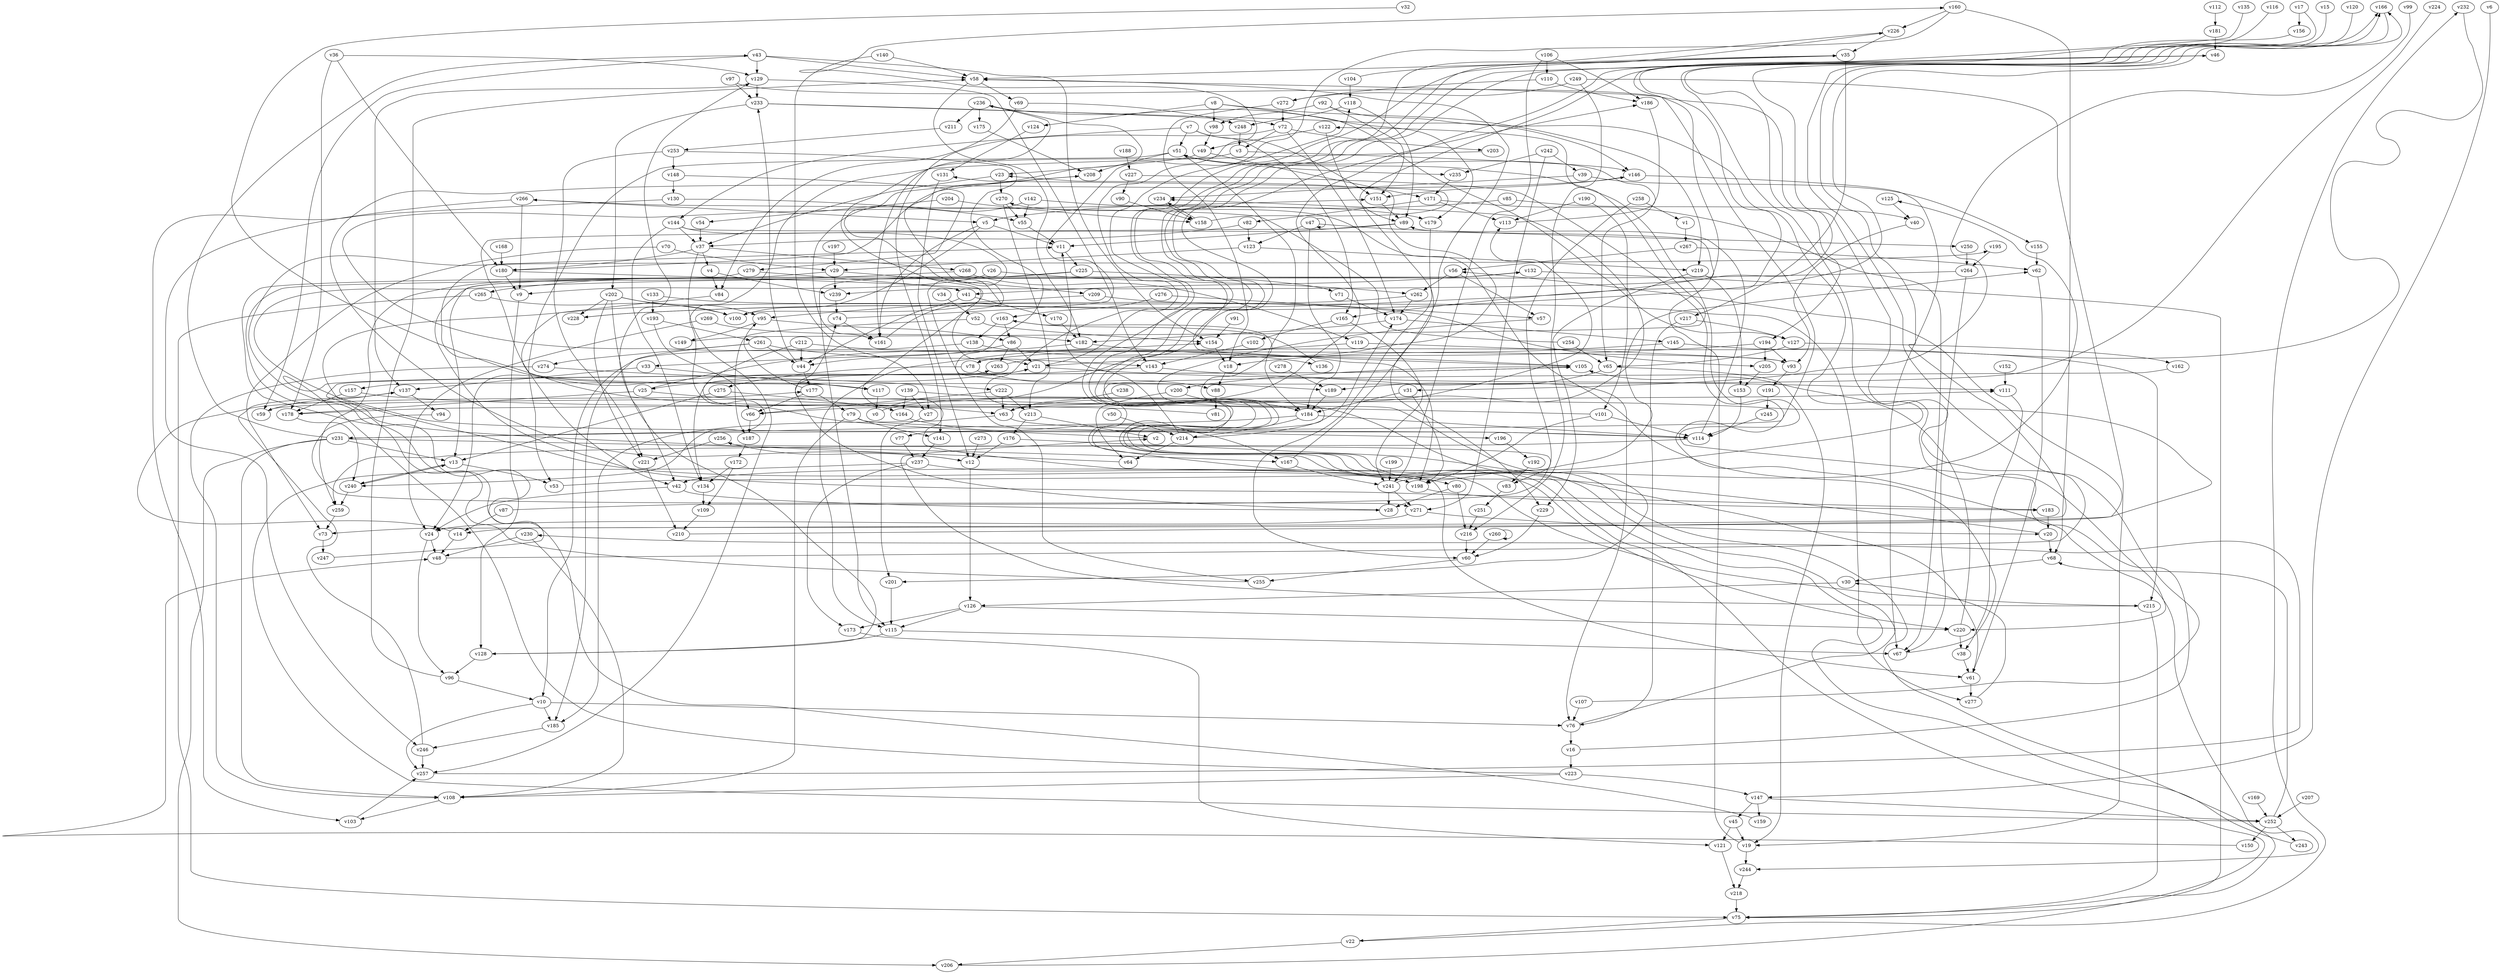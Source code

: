// Benchmark game 409 - 280 vertices
// time_bound: 107
// targets: v262
digraph G {
    v0 [name="v0", player=1];
    v1 [name="v1", player=0];
    v2 [name="v2", player=0];
    v3 [name="v3", player=1];
    v4 [name="v4", player=1];
    v5 [name="v5", player=0];
    v6 [name="v6", player=0];
    v7 [name="v7", player=1];
    v8 [name="v8", player=0];
    v9 [name="v9", player=0];
    v10 [name="v10", player=0];
    v11 [name="v11", player=1];
    v12 [name="v12", player=1];
    v13 [name="v13", player=0];
    v14 [name="v14", player=1];
    v15 [name="v15", player=0];
    v16 [name="v16", player=1];
    v17 [name="v17", player=1];
    v18 [name="v18", player=0];
    v19 [name="v19", player=0];
    v20 [name="v20", player=0];
    v21 [name="v21", player=1];
    v22 [name="v22", player=0];
    v23 [name="v23", player=1];
    v24 [name="v24", player=1];
    v25 [name="v25", player=1];
    v26 [name="v26", player=0];
    v27 [name="v27", player=0];
    v28 [name="v28", player=0];
    v29 [name="v29", player=1];
    v30 [name="v30", player=1];
    v31 [name="v31", player=1];
    v32 [name="v32", player=1];
    v33 [name="v33", player=1];
    v34 [name="v34", player=0];
    v35 [name="v35", player=0];
    v36 [name="v36", player=0];
    v37 [name="v37", player=0];
    v38 [name="v38", player=0];
    v39 [name="v39", player=1];
    v40 [name="v40", player=1];
    v41 [name="v41", player=1];
    v42 [name="v42", player=1];
    v43 [name="v43", player=0];
    v44 [name="v44", player=0];
    v45 [name="v45", player=1];
    v46 [name="v46", player=1];
    v47 [name="v47", player=1];
    v48 [name="v48", player=1];
    v49 [name="v49", player=1];
    v50 [name="v50", player=1];
    v51 [name="v51", player=1];
    v52 [name="v52", player=0];
    v53 [name="v53", player=0];
    v54 [name="v54", player=1];
    v55 [name="v55", player=1];
    v56 [name="v56", player=0];
    v57 [name="v57", player=0];
    v58 [name="v58", player=1];
    v59 [name="v59", player=0];
    v60 [name="v60", player=1];
    v61 [name="v61", player=1];
    v62 [name="v62", player=1];
    v63 [name="v63", player=1];
    v64 [name="v64", player=1];
    v65 [name="v65", player=0];
    v66 [name="v66", player=0];
    v67 [name="v67", player=1];
    v68 [name="v68", player=0];
    v69 [name="v69", player=0];
    v70 [name="v70", player=1];
    v71 [name="v71", player=1];
    v72 [name="v72", player=0];
    v73 [name="v73", player=1];
    v74 [name="v74", player=0];
    v75 [name="v75", player=0];
    v76 [name="v76", player=1];
    v77 [name="v77", player=0];
    v78 [name="v78", player=1];
    v79 [name="v79", player=1];
    v80 [name="v80", player=0];
    v81 [name="v81", player=0];
    v82 [name="v82", player=1];
    v83 [name="v83", player=0];
    v84 [name="v84", player=1];
    v85 [name="v85", player=1];
    v86 [name="v86", player=1];
    v87 [name="v87", player=1];
    v88 [name="v88", player=1];
    v89 [name="v89", player=0];
    v90 [name="v90", player=1];
    v91 [name="v91", player=0];
    v92 [name="v92", player=0];
    v93 [name="v93", player=1];
    v94 [name="v94", player=0];
    v95 [name="v95", player=1];
    v96 [name="v96", player=1];
    v97 [name="v97", player=1];
    v98 [name="v98", player=1];
    v99 [name="v99", player=0];
    v100 [name="v100", player=1];
    v101 [name="v101", player=0];
    v102 [name="v102", player=0];
    v103 [name="v103", player=1];
    v104 [name="v104", player=1];
    v105 [name="v105", player=1];
    v106 [name="v106", player=0];
    v107 [name="v107", player=0];
    v108 [name="v108", player=1];
    v109 [name="v109", player=1];
    v110 [name="v110", player=0];
    v111 [name="v111", player=1];
    v112 [name="v112", player=0];
    v113 [name="v113", player=1];
    v114 [name="v114", player=1];
    v115 [name="v115", player=1];
    v116 [name="v116", player=0];
    v117 [name="v117", player=1];
    v118 [name="v118", player=0];
    v119 [name="v119", player=1];
    v120 [name="v120", player=0];
    v121 [name="v121", player=1];
    v122 [name="v122", player=0];
    v123 [name="v123", player=0];
    v124 [name="v124", player=1];
    v125 [name="v125", player=1];
    v126 [name="v126", player=1];
    v127 [name="v127", player=0];
    v128 [name="v128", player=0];
    v129 [name="v129", player=1];
    v130 [name="v130", player=0];
    v131 [name="v131", player=0];
    v132 [name="v132", player=0];
    v133 [name="v133", player=1];
    v134 [name="v134", player=1];
    v135 [name="v135", player=0];
    v136 [name="v136", player=1];
    v137 [name="v137", player=0];
    v138 [name="v138", player=1];
    v139 [name="v139", player=1];
    v140 [name="v140", player=0];
    v141 [name="v141", player=0];
    v142 [name="v142", player=0];
    v143 [name="v143", player=0];
    v144 [name="v144", player=1];
    v145 [name="v145", player=0];
    v146 [name="v146", player=0];
    v147 [name="v147", player=0];
    v148 [name="v148", player=1];
    v149 [name="v149", player=1];
    v150 [name="v150", player=1];
    v151 [name="v151", player=1];
    v152 [name="v152", player=0];
    v153 [name="v153", player=1];
    v154 [name="v154", player=1];
    v155 [name="v155", player=0];
    v156 [name="v156", player=1];
    v157 [name="v157", player=0];
    v158 [name="v158", player=0];
    v159 [name="v159", player=1];
    v160 [name="v160", player=0];
    v161 [name="v161", player=1];
    v162 [name="v162", player=1];
    v163 [name="v163", player=1];
    v164 [name="v164", player=1];
    v165 [name="v165", player=0];
    v166 [name="v166", player=0];
    v167 [name="v167", player=0];
    v168 [name="v168", player=1];
    v169 [name="v169", player=1];
    v170 [name="v170", player=0];
    v171 [name="v171", player=1];
    v172 [name="v172", player=0];
    v173 [name="v173", player=1];
    v174 [name="v174", player=1];
    v175 [name="v175", player=1];
    v176 [name="v176", player=0];
    v177 [name="v177", player=1];
    v178 [name="v178", player=1];
    v179 [name="v179", player=1];
    v180 [name="v180", player=1];
    v181 [name="v181", player=0];
    v182 [name="v182", player=1];
    v183 [name="v183", player=0];
    v184 [name="v184", player=1];
    v185 [name="v185", player=0];
    v186 [name="v186", player=1];
    v187 [name="v187", player=1];
    v188 [name="v188", player=0];
    v189 [name="v189", player=0];
    v190 [name="v190", player=0];
    v191 [name="v191", player=1];
    v192 [name="v192", player=1];
    v193 [name="v193", player=0];
    v194 [name="v194", player=1];
    v195 [name="v195", player=0];
    v196 [name="v196", player=1];
    v197 [name="v197", player=0];
    v198 [name="v198", player=1];
    v199 [name="v199", player=1];
    v200 [name="v200", player=1];
    v201 [name="v201", player=0];
    v202 [name="v202", player=1];
    v203 [name="v203", player=0];
    v204 [name="v204", player=1];
    v205 [name="v205", player=1];
    v206 [name="v206", player=0];
    v207 [name="v207", player=1];
    v208 [name="v208", player=1];
    v209 [name="v209", player=1];
    v210 [name="v210", player=1];
    v211 [name="v211", player=1];
    v212 [name="v212", player=0];
    v213 [name="v213", player=0];
    v214 [name="v214", player=1];
    v215 [name="v215", player=0];
    v216 [name="v216", player=1];
    v217 [name="v217", player=0];
    v218 [name="v218", player=1];
    v219 [name="v219", player=1];
    v220 [name="v220", player=1];
    v221 [name="v221", player=1];
    v222 [name="v222", player=0];
    v223 [name="v223", player=1];
    v224 [name="v224", player=1];
    v225 [name="v225", player=1];
    v226 [name="v226", player=1];
    v227 [name="v227", player=1];
    v228 [name="v228", player=0];
    v229 [name="v229", player=0];
    v230 [name="v230", player=0];
    v231 [name="v231", player=1];
    v232 [name="v232", player=0];
    v233 [name="v233", player=1];
    v234 [name="v234", player=0];
    v235 [name="v235", player=1];
    v236 [name="v236", player=0];
    v237 [name="v237", player=1];
    v238 [name="v238", player=1];
    v239 [name="v239", player=0];
    v240 [name="v240", player=0];
    v241 [name="v241", player=1];
    v242 [name="v242", player=0];
    v243 [name="v243", player=0];
    v244 [name="v244", player=1];
    v245 [name="v245", player=0];
    v246 [name="v246", player=1];
    v247 [name="v247", player=0];
    v248 [name="v248", player=1];
    v249 [name="v249", player=0];
    v250 [name="v250", player=1];
    v251 [name="v251", player=1];
    v252 [name="v252", player=1];
    v253 [name="v253", player=1];
    v254 [name="v254", player=0];
    v255 [name="v255", player=1];
    v256 [name="v256", player=0];
    v257 [name="v257", player=0];
    v258 [name="v258", player=0];
    v259 [name="v259", player=0];
    v260 [name="v260", player=0];
    v261 [name="v261", player=0];
    v262 [name="v262", player=1, target=1];
    v263 [name="v263", player=0];
    v264 [name="v264", player=0];
    v265 [name="v265", player=0];
    v266 [name="v266", player=0];
    v267 [name="v267", player=1];
    v268 [name="v268", player=1];
    v269 [name="v269", player=0];
    v270 [name="v270", player=0];
    v271 [name="v271", player=0];
    v272 [name="v272", player=0];
    v273 [name="v273", player=0];
    v274 [name="v274", player=1];
    v275 [name="v275", player=0];
    v276 [name="v276", player=0];
    v277 [name="v277", player=1];
    v278 [name="v278", player=0];
    v279 [name="v279", player=1];

    v0 -> v113 [constraint="t mod 4 == 3"];
    v1 -> v267;
    v2 -> v21 [constraint="t < 5"];
    v3 -> v146;
    v4 -> v84;
    v5 -> v11;
    v6 -> v147 [constraint="t < 9"];
    v7 -> v151;
    v8 -> v127 [constraint="t < 7"];
    v9 -> v128;
    v10 -> v76;
    v11 -> v225;
    v12 -> v146 [constraint="t < 11"];
    v13 -> v53;
    v14 -> v177 [constraint="t >= 3"];
    v15 -> v220 [constraint="t < 10"];
    v16 -> v51 [constraint="t mod 5 == 3"];
    v17 -> v165 [constraint="t mod 5 == 2"];
    v18 -> v88;
    v19 -> v58;
    v20 -> v46 [constraint="t >= 5"];
    v21 -> v118 [constraint="t mod 3 == 0"];
    v22 -> v232 [constraint="t < 9"];
    v23 -> v37;
    v24 -> v48;
    v25 -> v154 [constraint="t mod 2 == 1"];
    v26 -> v262;
    v27 -> v201;
    v28 -> v263 [constraint="t >= 5"];
    v29 -> v259;
    v30 -> v126;
    v31 -> v198;
    v32 -> v117 [constraint="t mod 3 == 1"];
    v33 -> v117;
    v34 -> v52;
    v35 -> v58;
    v36 -> v129;
    v37 -> v4;
    v38 -> v61;
    v39 -> v155;
    v40 -> v93;
    v41 -> v44;
    v42 -> v24;
    v43 -> v154;
    v44 -> v233;
    v45 -> v19;
    v46 -> v178 [constraint="t >= 1"];
    v47 -> v123;
    v48 -> v166 [constraint="t < 7"];
    v49 -> v23;
    v50 -> v214;
    v51 -> v53;
    v52 -> v154;
    v53 -> v62 [constraint="t < 8"];
    v54 -> v37;
    v55 -> v11;
    v56 -> v262;
    v57 -> v75 [constraint="t mod 4 == 0"];
    v58 -> v182;
    v59 -> v234 [constraint="t < 6"];
    v60 -> v255;
    v61 -> v277;
    v62 -> v61;
    v63 -> v111 [constraint="t mod 2 == 0"];
    v64 -> v195 [constraint="t >= 3"];
    v65 -> v189;
    v66 -> v187;
    v67 -> v270 [constraint="t >= 2"];
    v68 -> v30;
    v69 -> v84;
    v70 -> v29;
    v71 -> v174;
    v72 -> v3;
    v73 -> v247;
    v74 -> v160 [constraint="t mod 4 == 0"];
    v75 -> v22;
    v76 -> v186 [constraint="t < 7"];
    v77 -> v237;
    v78 -> v275;
    v79 -> v196;
    v80 -> v28;
    v81 -> v11 [constraint="t >= 3"];
    v82 -> v37 [constraint="t < 7"];
    v83 -> v251;
    v84 -> v117 [constraint="t mod 3 == 0"];
    v85 -> v5;
    v86 -> v263;
    v87 -> v256 [constraint="t mod 5 == 2"];
    v88 -> v81;
    v89 -> v42 [constraint="t >= 4"];
    v90 -> v158;
    v91 -> v154;
    v92 -> v42 [constraint="t mod 3 == 0"];
    v93 -> v151 [constraint="t < 5"];
    v94 -> v271 [constraint="t mod 2 == 1"];
    v95 -> v149;
    v96 -> v58;
    v97 -> v228 [constraint="t >= 2"];
    v98 -> v49;
    v99 -> v31 [constraint="t < 5"];
    v100 -> v236 [constraint="t >= 1"];
    v101 -> v74 [constraint="t >= 5"];
    v102 -> v143;
    v103 -> v257 [constraint="t < 8"];
    v104 -> v35 [constraint="t mod 4 == 3"];
    v105 -> v200;
    v106 -> v186;
    v107 -> v166 [constraint="t mod 5 == 3"];
    v108 -> v103;
    v109 -> v210;
    v110 -> v186;
    v111 -> v38;
    v112 -> v181;
    v113 -> v51 [constraint="t >= 3"];
    v114 -> v259 [constraint="t mod 4 == 2"];
    v115 -> v128;
    v116 -> v229 [constraint="t mod 2 == 0"];
    v117 -> v0;
    v118 -> v89;
    v119 -> v93;
    v120 -> v194 [constraint="t < 10"];
    v121 -> v218;
    v122 -> v89;
    v123 -> v29;
    v124 -> v131;
    v125 -> v40;
    v126 -> v173;
    v127 -> v162;
    v128 -> v129 [constraint="t < 6"];
    v129 -> v143;
    v130 -> v103;
    v131 -> v12;
    v132 -> v41;
    v133 -> v205 [constraint="t mod 2 == 1"];
    v134 -> v109;
    v135 -> v66 [constraint="t >= 3"];
    v136 -> v163 [constraint="t >= 1"];
    v137 -> v59;
    v138 -> v136;
    v139 -> v77 [constraint="t >= 1"];
    v140 -> v27;
    v141 -> v237;
    v142 -> v55;
    v143 -> v111;
    v144 -> v239 [constraint="t >= 3"];
    v145 -> v18;
    v146 -> v151;
    v147 -> v45;
    v148 -> v279 [constraint="t mod 2 == 1"];
    v149 -> v122 [constraint="t >= 3"];
    v150 -> v48 [constraint="t >= 4"];
    v151 -> v89;
    v152 -> v111;
    v153 -> v114;
    v154 -> v18;
    v155 -> v62;
    v156 -> v231 [constraint="t >= 3"];
    v157 -> v14 [constraint="t mod 4 == 2"];
    v158 -> v131 [constraint="t mod 3 == 1"];
    v159 -> v132 [constraint="t < 7"];
    v160 -> v215 [constraint="t < 11"];
    v161 -> v208 [constraint="t mod 4 == 2"];
    v162 -> v220 [constraint="t >= 4"];
    v163 -> v201 [constraint="t >= 5"];
    v164 -> v167 [constraint="t mod 3 == 2"];
    v165 -> v241;
    v166 -> v73 [constraint="t >= 2"];
    v167 -> v241;
    v168 -> v180;
    v169 -> v252;
    v170 -> v182;
    v171 -> v82;
    v172 -> v109;
    v173 -> v121;
    v174 -> v182;
    v175 -> v208 [constraint="t mod 5 == 1"];
    v176 -> v61 [constraint="t >= 4"];
    v177 -> v79;
    v178 -> v240;
    v179 -> v60;
    v180 -> v61 [constraint="t mod 2 == 1"];
    v181 -> v46;
    v182 -> v33;
    v183 -> v20;
    v184 -> v214;
    v185 -> v246;
    v186 -> v65;
    v187 -> v172;
    v188 -> v227;
    v189 -> v184;
    v190 -> v101;
    v191 -> v245;
    v192 -> v83;
    v193 -> v66;
    v194 -> v93;
    v195 -> v264;
    v196 -> v192;
    v197 -> v29;
    v198 -> v183 [constraint="t >= 4"];
    v199 -> v241;
    v200 -> v184;
    v201 -> v115;
    v202 -> v95;
    v203 -> v240 [constraint="t < 6"];
    v204 -> v158;
    v205 -> v153;
    v206 -> v35 [constraint="t < 15"];
    v207 -> v252;
    v208 -> v21 [constraint="t >= 4"];
    v209 -> v95;
    v210 -> v56 [constraint="t < 14"];
    v211 -> v253;
    v212 -> v44;
    v213 -> v176;
    v214 -> v64;
    v215 -> v2 [constraint="t mod 5 == 2"];
    v216 -> v60;
    v217 -> v127;
    v218 -> v75;
    v219 -> v229;
    v220 -> v38;
    v221 -> v210;
    v222 -> v66;
    v223 -> v105 [constraint="t mod 3 == 2"];
    v224 -> v157 [constraint="t mod 5 == 4"];
    v225 -> v183 [constraint="t >= 3"];
    v226 -> v105 [constraint="t < 15"];
    v227 -> v244 [constraint="t < 15"];
    v228 -> v166 [constraint="t < 15"];
    v229 -> v60;
    v230 -> v48;
    v231 -> v13;
    v232 -> v78 [constraint="t < 10"];
    v233 -> v146;
    v234 -> v158;
    v235 -> v171;
    v236 -> v180 [constraint="t mod 5 == 2"];
    v237 -> v252 [constraint="t >= 3"];
    v238 -> v63;
    v239 -> v74;
    v240 -> v259;
    v241 -> v125 [constraint="t < 5"];
    v242 -> v39;
    v243 -> v226 [constraint="t >= 5"];
    v244 -> v218;
    v245 -> v114;
    v246 -> v137 [constraint="t >= 1"];
    v247 -> v132 [constraint="t >= 5"];
    v248 -> v3;
    v249 -> v19;
    v250 -> v264;
    v251 -> v216;
    v252 -> v243;
    v253 -> v189 [constraint="t < 15"];
    v254 -> v266 [constraint="t mod 2 == 0"];
    v255 -> v105 [constraint="t >= 5"];
    v256 -> v221;
    v257 -> v230 [constraint="t < 8"];
    v258 -> v83;
    v259 -> v73;
    v260 -> v260 [constraint="t mod 2 == 1"];
    v261 -> v274 [constraint="t mod 3 == 0"];
    v262 -> v80 [constraint="t mod 5 == 1"];
    v263 -> v23 [constraint="t < 5"];
    v264 -> v114 [constraint="t mod 4 == 3"];
    v265 -> v100;
    v266 -> v5;
    v267 -> v62;
    v268 -> v119;
    v269 -> v182;
    v270 -> v213;
    v271 -> v20;
    v272 -> v18;
    v273 -> v12;
    v274 -> v222;
    v275 -> v13;
    v276 -> v163;
    v277 -> v30;
    v278 -> v189;
    v279 -> v41;
    v8 -> v219;
    v80 -> v216;
    v165 -> v102;
    v79 -> v141;
    v47 -> v184;
    v129 -> v233;
    v43 -> v59;
    v200 -> v64;
    v45 -> v121;
    v163 -> v138;
    v160 -> v226;
    v146 -> v67;
    v106 -> v241;
    v44 -> v177;
    v194 -> v21;
    v270 -> v55;
    v177 -> v95;
    v21 -> v25;
    v85 -> v40;
    v213 -> v2;
    v142 -> v179;
    v256 -> v12;
    v242 -> v235;
    v74 -> v161;
    v157 -> v178;
    v128 -> v96;
    v143 -> v24;
    v147 -> v159;
    v227 -> v90;
    v63 -> v114;
    v246 -> v257;
    v97 -> v233;
    v219 -> v153;
    v23 -> v270;
    v79 -> v108;
    v144 -> v255;
    v194 -> v205;
    v65 -> v19;
    v144 -> v134;
    v249 -> v272;
    v214 -> v11;
    v86 -> v21;
    v43 -> v58;
    v261 -> v143;
    v104 -> v118;
    v101 -> v114;
    v10 -> v185;
    v242 -> v271;
    v260 -> v60;
    v58 -> v69;
    v140 -> v58;
    v182 -> v105;
    v236 -> v179;
    v114 -> v89;
    v119 -> v115;
    v29 -> v209;
    v254 -> v65;
    v212 -> v134;
    v202 -> v221;
    v72 -> v203;
    v231 -> v43;
    v130 -> v55;
    v92 -> v98;
    v25 -> v178;
    v274 -> v108;
    v13 -> v240;
    v233 -> v202;
    v138 -> v10;
    v272 -> v72;
    v212 -> v198;
    v233 -> v72;
    v93 -> v191;
    v266 -> v9;
    v269 -> v24;
    v101 -> v198;
    v92 -> v151;
    v51 -> v184;
    v24 -> v96;
    v20 -> v68;
    v118 -> v248;
    v230 -> v108;
    v49 -> v171;
    v148 -> v130;
    v76 -> v16;
    v184 -> v231;
    v47 -> v47;
    v202 -> v228;
    v51 -> v208;
    v22 -> v206;
    v56 -> v57;
    v223 -> v108;
    v4 -> v239;
    v36 -> v180;
    v16 -> v223;
    v266 -> v246;
    v47 -> v250;
    v172 -> v134;
    v35 -> v217;
    v222 -> v213;
    v52 -> v187;
    v7 -> v165;
    v7 -> v144;
    v167 -> v58;
    v96 -> v10;
    v139 -> v164;
    v171 -> v67;
    v37 -> v257;
    v160 -> v68;
    v261 -> v44;
    v202 -> v100;
    v236 -> v175;
    v180 -> v9;
    v174 -> v145;
    v106 -> v110;
    v158 -> v234;
    v236 -> v211;
    v21 -> v76;
    v147 -> v252;
    v78 -> v88;
    v72 -> v141;
    v241 -> v28;
    v139 -> v27;
    v241 -> v271;
    v137 -> v94;
    v82 -> v123;
    v276 -> v57;
    v95 -> v86;
    v123 -> v219;
    v142 -> v161;
    v51 -> v235;
    v223 -> v147;
    v220 -> v105;
    v25 -> v63;
    v12 -> v126;
    v222 -> v63;
    v214 -> v174;
    v253 -> v221;
    v37 -> v180;
    v86 -> v44;
    v193 -> v261;
    v225 -> v115;
    v126 -> v220;
    v231 -> v108;
    v5 -> v161;
    v107 -> v76;
    v176 -> v12;
    v265 -> v75;
    v249 -> v216;
    v63 -> v185;
    v209 -> v277;
    v279 -> v13;
    v126 -> v115;
    v110 -> v272;
    v8 -> v124;
    v37 -> v268;
    v252 -> v150;
    v237 -> v198;
    v240 -> v13;
    v26 -> v9;
    v41 -> v170;
    v237 -> v173;
    v268 -> v265;
    v163 -> v86;
    v43 -> v129;
    v252 -> v68;
    v122 -> v49;
    v215 -> v75;
    v31 -> v184;
    v231 -> v167;
    v33 -> v137;
    v144 -> v37;
    v42 -> v28;
    v39 -> v234;
    v19 -> v244;
    v129 -> v137;
    v127 -> v65;
    v184 -> v114;
    v262 -> v174;
    v171 -> v113;
    v202 -> v42;
    v3 -> v161;
    v217 -> v76;
    v231 -> v206;
    v7 -> v51;
    v132 -> v75;
    v72 -> v174;
    v89 -> v11;
    v261 -> v185;
    v70 -> v73;
    v133 -> v193;
    v8 -> v98;
    v145 -> v215;
    v264 -> v67;
    v5 -> v100;
    v253 -> v148;
    v10 -> v257;
    v267 -> v56;
    v271 -> v24;
    v115 -> v67;
    v190 -> v113;
    v226 -> v35;
    v258 -> v1;
    v14 -> v48;
    v36 -> v178;
    v87 -> v14;
    v275 -> v164;
    v204 -> v54;
    v177 -> v66;
    v225 -> v71;
    v29 -> v239;
    v17 -> v156;
    v69 -> v248;
}
